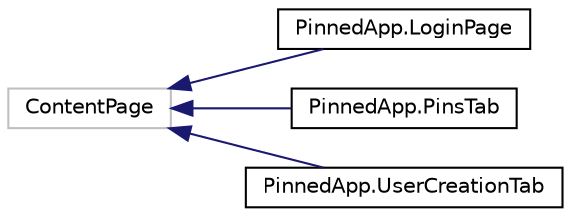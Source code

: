 digraph "Graphical Class Hierarchy"
{
  edge [fontname="Helvetica",fontsize="10",labelfontname="Helvetica",labelfontsize="10"];
  node [fontname="Helvetica",fontsize="10",shape=record];
  rankdir="LR";
  Node273 [label="ContentPage",height=0.2,width=0.4,color="grey75", fillcolor="white", style="filled"];
  Node273 -> Node0 [dir="back",color="midnightblue",fontsize="10",style="solid",fontname="Helvetica"];
  Node0 [label="PinnedApp.LoginPage",height=0.2,width=0.4,color="black", fillcolor="white", style="filled",URL="$class_pinned_app_1_1_login_page.html"];
  Node273 -> Node275 [dir="back",color="midnightblue",fontsize="10",style="solid",fontname="Helvetica"];
  Node275 [label="PinnedApp.PinsTab",height=0.2,width=0.4,color="black", fillcolor="white", style="filled",URL="$class_pinned_app_1_1_pins_tab.html"];
  Node273 -> Node276 [dir="back",color="midnightblue",fontsize="10",style="solid",fontname="Helvetica"];
  Node276 [label="PinnedApp.UserCreationTab",height=0.2,width=0.4,color="black", fillcolor="white", style="filled",URL="$class_pinned_app_1_1_user_creation_tab.html"];
}
